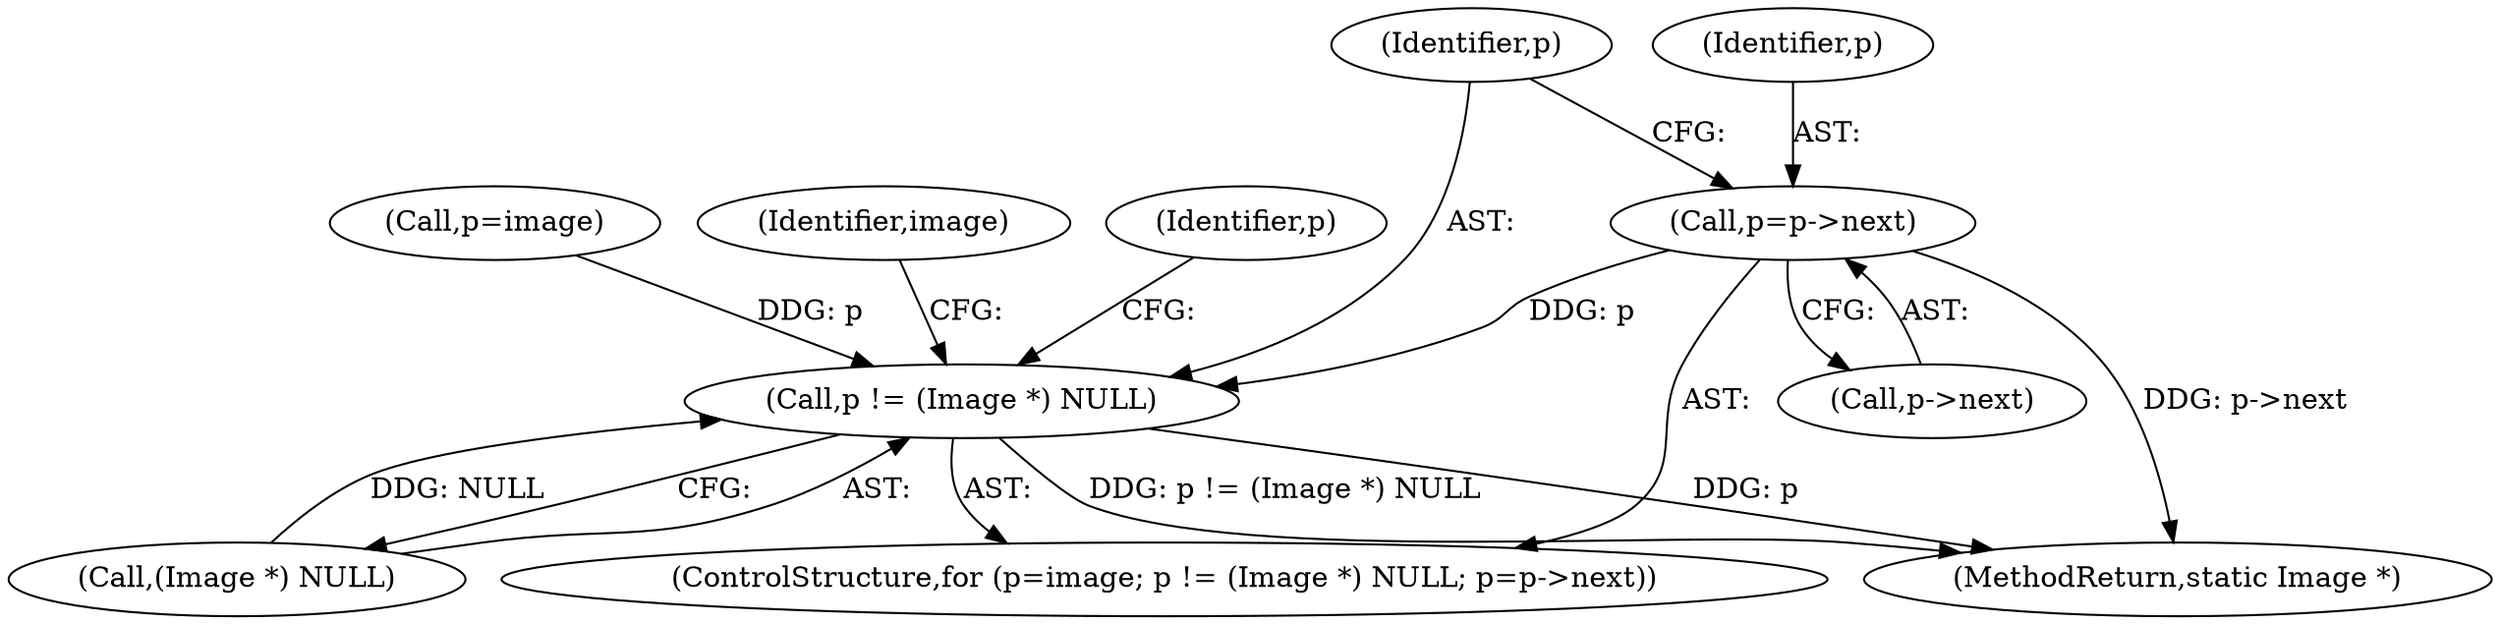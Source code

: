 digraph "0_ImageMagick_d9b2209a69ee90d8df81fb124eb66f593eb9f599_0@pointer" {
"1001890" [label="(Call,p=p->next)"];
"1001885" [label="(Call,p != (Image *) NULL)"];
"1001887" [label="(Call,(Image *) NULL)"];
"1001882" [label="(Call,p=image)"];
"1001914" [label="(MethodReturn,static Image *)"];
"1001905" [label="(Identifier,image)"];
"1001890" [label="(Call,p=p->next)"];
"1001897" [label="(Identifier,p)"];
"1001891" [label="(Identifier,p)"];
"1001885" [label="(Call,p != (Image *) NULL)"];
"1001892" [label="(Call,p->next)"];
"1001886" [label="(Identifier,p)"];
"1001881" [label="(ControlStructure,for (p=image; p != (Image *) NULL; p=p->next))"];
"1001890" -> "1001881"  [label="AST: "];
"1001890" -> "1001892"  [label="CFG: "];
"1001891" -> "1001890"  [label="AST: "];
"1001892" -> "1001890"  [label="AST: "];
"1001886" -> "1001890"  [label="CFG: "];
"1001890" -> "1001914"  [label="DDG: p->next"];
"1001890" -> "1001885"  [label="DDG: p"];
"1001885" -> "1001881"  [label="AST: "];
"1001885" -> "1001887"  [label="CFG: "];
"1001886" -> "1001885"  [label="AST: "];
"1001887" -> "1001885"  [label="AST: "];
"1001897" -> "1001885"  [label="CFG: "];
"1001905" -> "1001885"  [label="CFG: "];
"1001885" -> "1001914"  [label="DDG: p != (Image *) NULL"];
"1001885" -> "1001914"  [label="DDG: p"];
"1001882" -> "1001885"  [label="DDG: p"];
"1001887" -> "1001885"  [label="DDG: NULL"];
}
